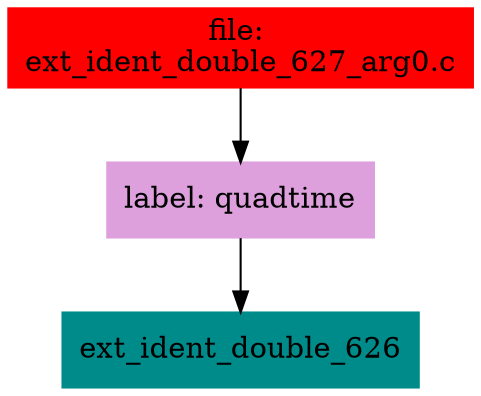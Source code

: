 digraph G {
node [shape=box]

0 [label="file: 
ext_ident_double_627_arg0.c",color=red, style=filled]
1 [label="label: quadtime",color=plum, style=filled]
0 -> 1
2 [label="ext_ident_double_626",color=cyan4, style=filled]
1 -> 2


}

